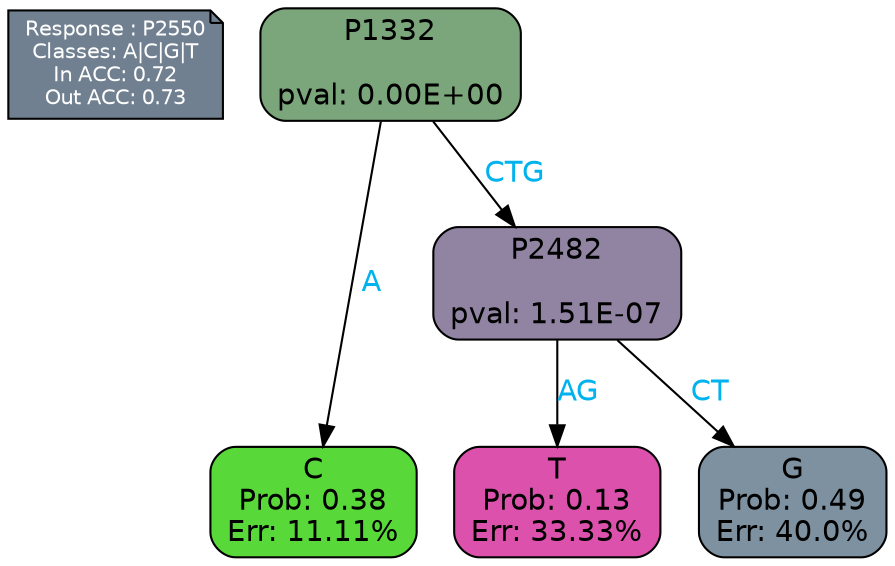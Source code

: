 digraph Tree {
node [shape=box, style="filled, rounded", color="black", fontname=helvetica] ;
graph [ranksep=equally, splines=polylines, bgcolor=transparent, dpi=600] ;
edge [fontname=helvetica] ;
LEGEND [label="Response : P2550
Classes: A|C|G|T
In ACC: 0.72
Out ACC: 0.73
",shape=note,align=left,style=filled,fillcolor="slategray",fontcolor="white",fontsize=10];1 [label="P1332

pval: 0.00E+00", fillcolor="#7ba57a"] ;
2 [label="C
Prob: 0.38
Err: 11.11%", fillcolor="#58d939"] ;
3 [label="P2482

pval: 1.51E-07", fillcolor="#9184a2"] ;
4 [label="T
Prob: 0.13
Err: 33.33%", fillcolor="#db51ab"] ;
5 [label="G
Prob: 0.49
Err: 40.0%", fillcolor="#7d91a0"] ;
1 -> 2 [label="A",fontcolor=deepskyblue2] ;
1 -> 3 [label="CTG",fontcolor=deepskyblue2] ;
3 -> 4 [label="AG",fontcolor=deepskyblue2] ;
3 -> 5 [label="CT",fontcolor=deepskyblue2] ;
{rank = same; 2;4;5;}{rank = same; LEGEND;1;}}